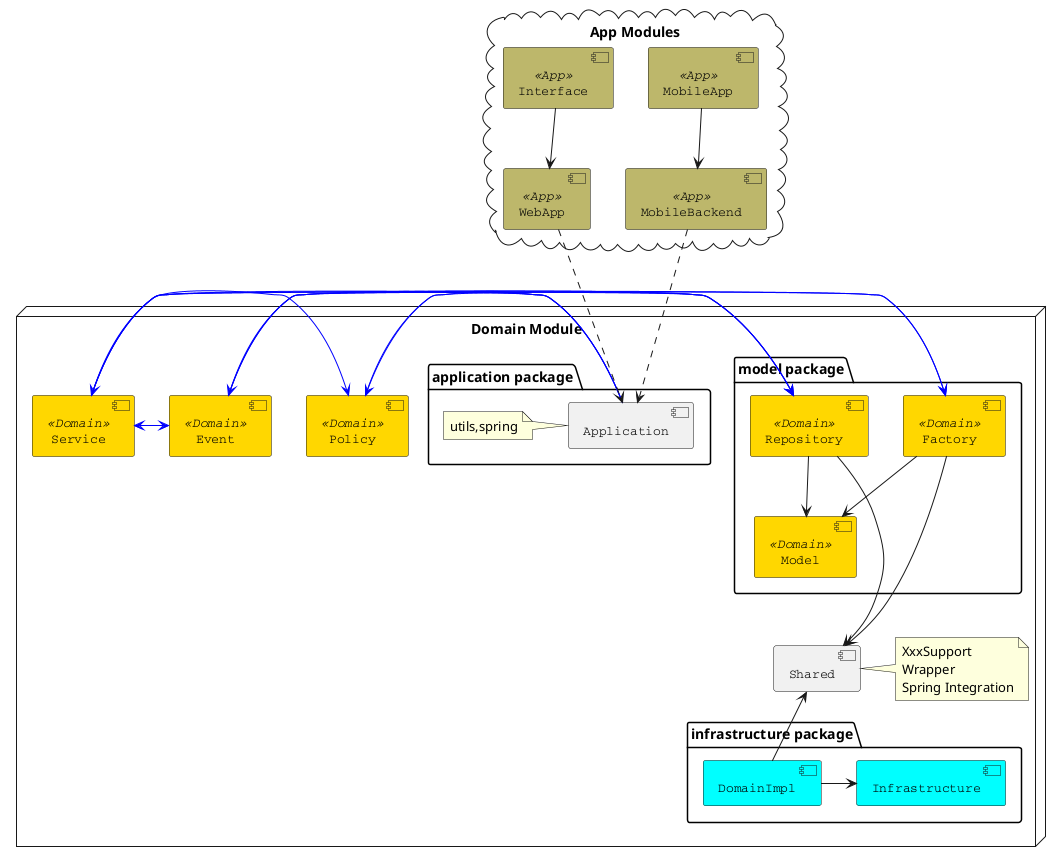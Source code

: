 @startuml


node "Domain Module" {
   package "model package" {
       [Model] <<Domain>>
       [Repository] <<Domain>>
       [Factory] <<Domain>>
    }
   [Service] <<Domain>>
   [Event] <<Domain>>
   [Policy] <<Domain>>
   [Shared]
   note right of Shared : XxxSupport\nWrapper\nSpring Integration

   package "application package" {
        [Application]
        note left of Application : utils,spring
   }
   package "infrastructure package" {
        [Infrastructure] #Aqua
        [DomainImpl] #Aqua
        [DomainImpl] -> [Infrastructure]
   }
}

cloud "App Modules" {
    [WebApp] <<App>>
    [MobileBackend] <<App>>
    [Interface] <<App>>
    [MobileApp] <<App>>
}

[Shared] <-- [DomainImpl]
[Repository] ---> [Shared]
[Repository] --> [Model]
[Service] -[#0000FF]> [Repository]
[Service] -[#0000FF]> [Factory]
[Service] -[#0000FF]> [Policy]
[Service] <-[#0000FF]> [Event]
[Policy] -[#0000FF]> [Repository]
[Factory] --> [Model]
[Factory] ---> [Shared]
[Event] -[#0000FF]> [Repository]
[Event] -[#0000FF]> [Factory]
[Application] -[#0000FF]> [Service]
[Application] -[#0000FF]> [Event]
[Application] -[#0000FF]> [Policy]

[WebApp] ...> [Application]
[Interface] --> [WebApp]
[MobileBackend] ...> [Application]
[MobileApp] --> [MobileBackend]

skinparam component {
  FontSize 13
  BackgroundColor<<Domain>> gold
  BackgroundColor<<App>> DarkKhaki
  FontName Courier
}

@enduml